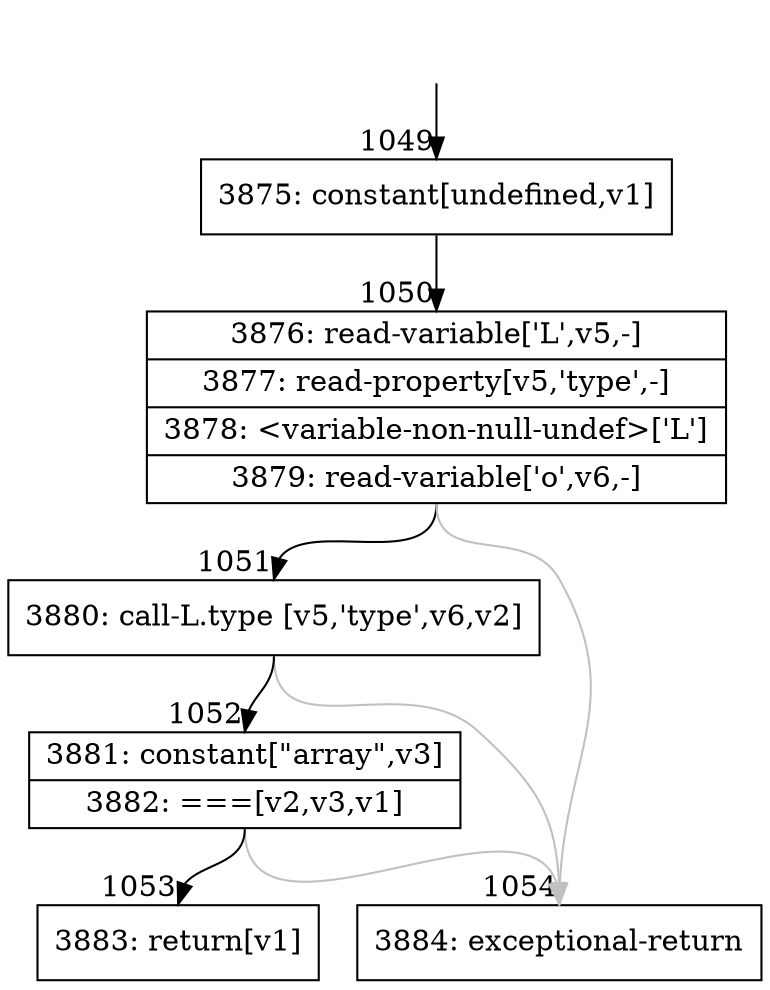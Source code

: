 digraph {
rankdir="TD"
BB_entry45[shape=none,label=""];
BB_entry45 -> BB1049 [tailport=s, headport=n, headlabel="    1049"]
BB1049 [shape=record label="{3875: constant[undefined,v1]}" ] 
BB1049 -> BB1050 [tailport=s, headport=n, headlabel="      1050"]
BB1050 [shape=record label="{3876: read-variable['L',v5,-]|3877: read-property[v5,'type',-]|3878: \<variable-non-null-undef\>['L']|3879: read-variable['o',v6,-]}" ] 
BB1050 -> BB1051 [tailport=s, headport=n, headlabel="      1051"]
BB1050 -> BB1054 [tailport=s, headport=n, color=gray, headlabel="      1054"]
BB1051 [shape=record label="{3880: call-L.type [v5,'type',v6,v2]}" ] 
BB1051 -> BB1052 [tailport=s, headport=n, headlabel="      1052"]
BB1051 -> BB1054 [tailport=s, headport=n, color=gray]
BB1052 [shape=record label="{3881: constant[\"array\",v3]|3882: ===[v2,v3,v1]}" ] 
BB1052 -> BB1053 [tailport=s, headport=n, headlabel="      1053"]
BB1052 -> BB1054 [tailport=s, headport=n, color=gray]
BB1053 [shape=record label="{3883: return[v1]}" ] 
BB1054 [shape=record label="{3884: exceptional-return}" ] 
//#$~ 1729
}
